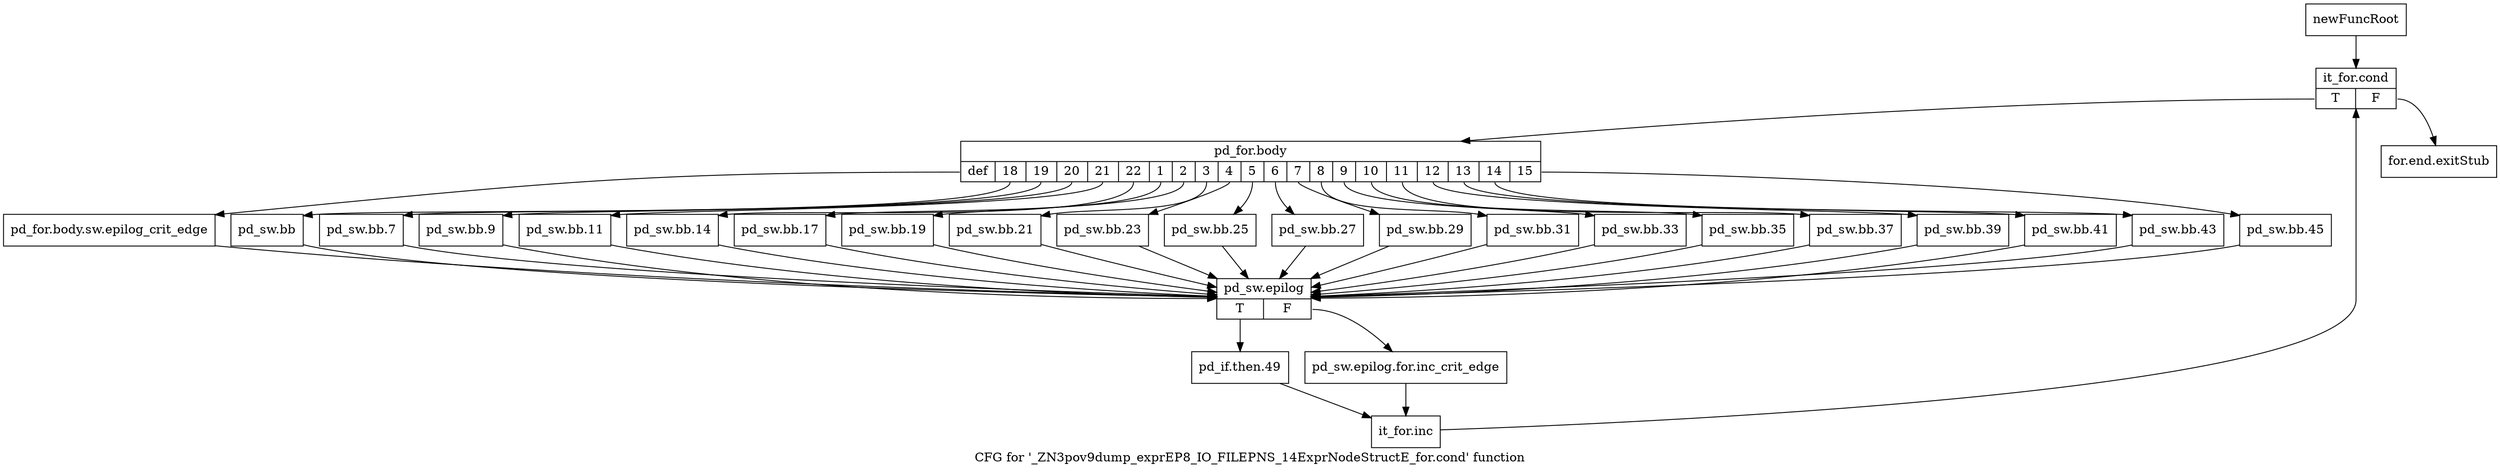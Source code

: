 digraph "CFG for '_ZN3pov9dump_exprEP8_IO_FILEPNS_14ExprNodeStructE_for.cond' function" {
	label="CFG for '_ZN3pov9dump_exprEP8_IO_FILEPNS_14ExprNodeStructE_for.cond' function";

	Node0x2460500 [shape=record,label="{newFuncRoot}"];
	Node0x2460500 -> Node0x24605a0;
	Node0x2460550 [shape=record,label="{for.end.exitStub}"];
	Node0x24605a0 [shape=record,label="{it_for.cond|{<s0>T|<s1>F}}"];
	Node0x24605a0:s0 -> Node0x24605f0;
	Node0x24605a0:s1 -> Node0x2460550;
	Node0x24605f0 [shape=record,label="{pd_for.body|{<s0>def|<s1>18|<s2>19|<s3>20|<s4>21|<s5>22|<s6>1|<s7>2|<s8>3|<s9>4|<s10>5|<s11>6|<s12>7|<s13>8|<s14>9|<s15>10|<s16>11|<s17>12|<s18>13|<s19>14|<s20>15}}"];
	Node0x24605f0:s0 -> Node0x2460c80;
	Node0x24605f0:s1 -> Node0x2460c30;
	Node0x24605f0:s2 -> Node0x2460be0;
	Node0x24605f0:s3 -> Node0x2460b90;
	Node0x24605f0:s4 -> Node0x2460b40;
	Node0x24605f0:s5 -> Node0x2460af0;
	Node0x24605f0:s6 -> Node0x2460aa0;
	Node0x24605f0:s7 -> Node0x2460a50;
	Node0x24605f0:s8 -> Node0x2460a00;
	Node0x24605f0:s9 -> Node0x24609b0;
	Node0x24605f0:s10 -> Node0x2460960;
	Node0x24605f0:s11 -> Node0x2460910;
	Node0x24605f0:s12 -> Node0x24608c0;
	Node0x24605f0:s13 -> Node0x2460870;
	Node0x24605f0:s14 -> Node0x2460820;
	Node0x24605f0:s15 -> Node0x24607d0;
	Node0x24605f0:s16 -> Node0x2460780;
	Node0x24605f0:s17 -> Node0x2460730;
	Node0x24605f0:s18 -> Node0x24606e0;
	Node0x24605f0:s19 -> Node0x2460690;
	Node0x24605f0:s20 -> Node0x2460640;
	Node0x2460640 [shape=record,label="{pd_sw.bb.45}"];
	Node0x2460640 -> Node0x2460cd0;
	Node0x2460690 [shape=record,label="{pd_sw.bb.43}"];
	Node0x2460690 -> Node0x2460cd0;
	Node0x24606e0 [shape=record,label="{pd_sw.bb.41}"];
	Node0x24606e0 -> Node0x2460cd0;
	Node0x2460730 [shape=record,label="{pd_sw.bb.39}"];
	Node0x2460730 -> Node0x2460cd0;
	Node0x2460780 [shape=record,label="{pd_sw.bb.37}"];
	Node0x2460780 -> Node0x2460cd0;
	Node0x24607d0 [shape=record,label="{pd_sw.bb.35}"];
	Node0x24607d0 -> Node0x2460cd0;
	Node0x2460820 [shape=record,label="{pd_sw.bb.33}"];
	Node0x2460820 -> Node0x2460cd0;
	Node0x2460870 [shape=record,label="{pd_sw.bb.31}"];
	Node0x2460870 -> Node0x2460cd0;
	Node0x24608c0 [shape=record,label="{pd_sw.bb.29}"];
	Node0x24608c0 -> Node0x2460cd0;
	Node0x2460910 [shape=record,label="{pd_sw.bb.27}"];
	Node0x2460910 -> Node0x2460cd0;
	Node0x2460960 [shape=record,label="{pd_sw.bb.25}"];
	Node0x2460960 -> Node0x2460cd0;
	Node0x24609b0 [shape=record,label="{pd_sw.bb.23}"];
	Node0x24609b0 -> Node0x2460cd0;
	Node0x2460a00 [shape=record,label="{pd_sw.bb.21}"];
	Node0x2460a00 -> Node0x2460cd0;
	Node0x2460a50 [shape=record,label="{pd_sw.bb.19}"];
	Node0x2460a50 -> Node0x2460cd0;
	Node0x2460aa0 [shape=record,label="{pd_sw.bb.17}"];
	Node0x2460aa0 -> Node0x2460cd0;
	Node0x2460af0 [shape=record,label="{pd_sw.bb.14}"];
	Node0x2460af0 -> Node0x2460cd0;
	Node0x2460b40 [shape=record,label="{pd_sw.bb.11}"];
	Node0x2460b40 -> Node0x2460cd0;
	Node0x2460b90 [shape=record,label="{pd_sw.bb.9}"];
	Node0x2460b90 -> Node0x2460cd0;
	Node0x2460be0 [shape=record,label="{pd_sw.bb.7}"];
	Node0x2460be0 -> Node0x2460cd0;
	Node0x2460c30 [shape=record,label="{pd_sw.bb}"];
	Node0x2460c30 -> Node0x2460cd0;
	Node0x2460c80 [shape=record,label="{pd_for.body.sw.epilog_crit_edge}"];
	Node0x2460c80 -> Node0x2460cd0;
	Node0x2460cd0 [shape=record,label="{pd_sw.epilog|{<s0>T|<s1>F}}"];
	Node0x2460cd0:s0 -> Node0x2460d70;
	Node0x2460cd0:s1 -> Node0x2460d20;
	Node0x2460d20 [shape=record,label="{pd_sw.epilog.for.inc_crit_edge}"];
	Node0x2460d20 -> Node0x2460dc0;
	Node0x2460d70 [shape=record,label="{pd_if.then.49}"];
	Node0x2460d70 -> Node0x2460dc0;
	Node0x2460dc0 [shape=record,label="{it_for.inc}"];
	Node0x2460dc0 -> Node0x24605a0;
}
